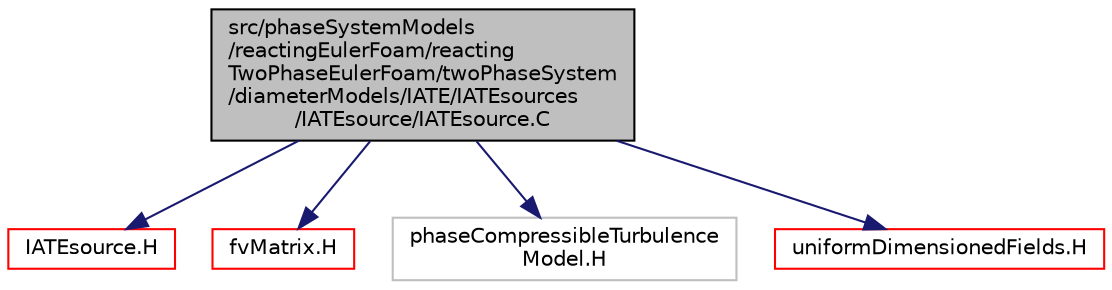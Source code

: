 digraph "src/phaseSystemModels/reactingEulerFoam/reactingTwoPhaseEulerFoam/twoPhaseSystem/diameterModels/IATE/IATEsources/IATEsource/IATEsource.C"
{
  bgcolor="transparent";
  edge [fontname="Helvetica",fontsize="10",labelfontname="Helvetica",labelfontsize="10"];
  node [fontname="Helvetica",fontsize="10",shape=record];
  Node1 [label="src/phaseSystemModels\l/reactingEulerFoam/reacting\lTwoPhaseEulerFoam/twoPhaseSystem\l/diameterModels/IATE/IATEsources\l/IATEsource/IATEsource.C",height=0.2,width=0.4,color="black", fillcolor="grey75", style="filled" fontcolor="black"];
  Node1 -> Node2 [color="midnightblue",fontsize="10",style="solid",fontname="Helvetica"];
  Node2 [label="IATEsource.H",height=0.2,width=0.4,color="red",URL="$src_2phaseSystemModels_2reactingEulerFoam_2reactingTwoPhaseEulerFoam_2twoPhaseSystem_2diameterMo0644ce08094f946bf207714e474dd99c.html"];
  Node1 -> Node3 [color="midnightblue",fontsize="10",style="solid",fontname="Helvetica"];
  Node3 [label="fvMatrix.H",height=0.2,width=0.4,color="red",URL="$fvMatrix_8H.html"];
  Node1 -> Node4 [color="midnightblue",fontsize="10",style="solid",fontname="Helvetica"];
  Node4 [label="phaseCompressibleTurbulence\lModel.H",height=0.2,width=0.4,color="grey75"];
  Node1 -> Node5 [color="midnightblue",fontsize="10",style="solid",fontname="Helvetica"];
  Node5 [label="uniformDimensionedFields.H",height=0.2,width=0.4,color="red",URL="$uniformDimensionedFields_8H.html"];
}
